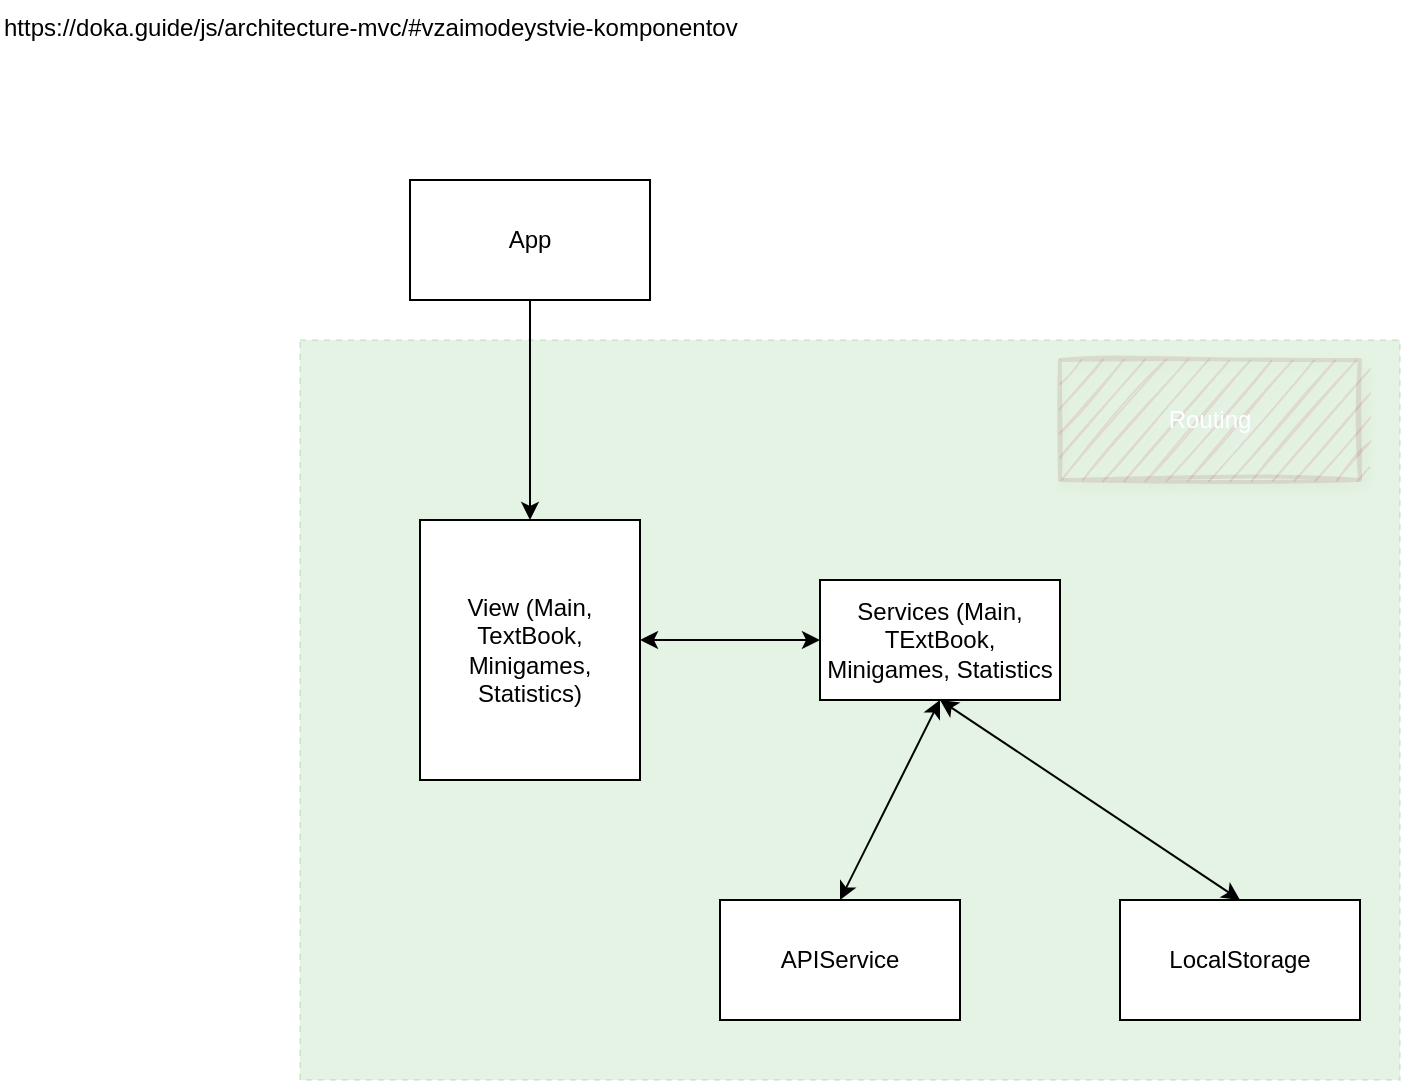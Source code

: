 <mxfile>
    <diagram id="nzRrBYbC5Guwqp7PuNBl" name="Page-1">
        <mxGraphModel dx="1693" dy="571" grid="1" gridSize="10" guides="1" tooltips="1" connect="1" arrows="1" fold="1" page="1" pageScale="1" pageWidth="850" pageHeight="1100" math="0" shadow="0">
            <root>
                <mxCell id="0"/>
                <mxCell id="1" parent="0"/>
                <mxCell id="46" value="" style="rounded=0;whiteSpace=wrap;html=1;dashed=1;fillColor=#008a00;fontColor=#ffffff;strokeColor=#005700;opacity=10;" vertex="1" parent="1">
                    <mxGeometry x="160" y="180" width="550" height="370" as="geometry"/>
                </mxCell>
                <mxCell id="4" value="View (Main, TextBook, Minigames, Statistics)" style="rounded=0;whiteSpace=wrap;html=1;" parent="1" vertex="1">
                    <mxGeometry x="220" y="270" width="110" height="130" as="geometry"/>
                </mxCell>
                <mxCell id="12" value="Services (Main, TExtBook, Minigames, Statistics" style="rounded=0;whiteSpace=wrap;html=1;" parent="1" vertex="1">
                    <mxGeometry x="420" y="300" width="120" height="60" as="geometry"/>
                </mxCell>
                <mxCell id="18" value="APIService" style="rounded=0;whiteSpace=wrap;html=1;" parent="1" vertex="1">
                    <mxGeometry x="370" y="460" width="120" height="60" as="geometry"/>
                </mxCell>
                <mxCell id="19" value="LocalStorage" style="rounded=0;whiteSpace=wrap;html=1;" parent="1" vertex="1">
                    <mxGeometry x="570" y="460" width="120" height="60" as="geometry"/>
                </mxCell>
                <mxCell id="32" value="" style="endArrow=classic;startArrow=classic;html=1;exitX=0;exitY=0.5;exitDx=0;exitDy=0;" parent="1" source="12" edge="1">
                    <mxGeometry width="50" height="50" relative="1" as="geometry">
                        <mxPoint x="110" y="400" as="sourcePoint"/>
                        <mxPoint x="330" y="330" as="targetPoint"/>
                        <Array as="points"/>
                    </mxGeometry>
                </mxCell>
                <mxCell id="33" value="App" style="rounded=0;whiteSpace=wrap;html=1;" parent="1" vertex="1">
                    <mxGeometry x="215" y="100" width="120" height="60" as="geometry"/>
                </mxCell>
                <mxCell id="34" value="" style="endArrow=classic;html=1;entryX=0.5;entryY=0;entryDx=0;entryDy=0;" parent="1" source="33" edge="1" target="4">
                    <mxGeometry width="50" height="50" relative="1" as="geometry">
                        <mxPoint x="270" y="470" as="sourcePoint"/>
                        <mxPoint x="270" y="270" as="targetPoint"/>
                    </mxGeometry>
                </mxCell>
                <UserObject label="https://doka.guide/js/architecture-mvc/#vzaimodeystvie-komponentov" link="https://doka.guide/js/architecture-mvc/#vzaimodeystvie-komponentov" id="39">
                    <mxCell style="text;whiteSpace=wrap;html=1;" parent="1" vertex="1">
                        <mxGeometry x="10" y="10" width="390" height="30" as="geometry"/>
                    </mxCell>
                </UserObject>
                <mxCell id="44" value="" style="endArrow=classic;startArrow=classic;html=1;entryX=0.5;entryY=1;entryDx=0;entryDy=0;exitX=0.5;exitY=0;exitDx=0;exitDy=0;" edge="1" parent="1" source="18" target="12">
                    <mxGeometry width="50" height="50" relative="1" as="geometry">
                        <mxPoint x="270" y="330" as="sourcePoint"/>
                        <mxPoint x="320" y="280" as="targetPoint"/>
                        <Array as="points"/>
                    </mxGeometry>
                </mxCell>
                <mxCell id="45" value="" style="endArrow=classic;startArrow=classic;html=1;entryX=0.5;entryY=1;entryDx=0;entryDy=0;exitX=0.5;exitY=0;exitDx=0;exitDy=0;" edge="1" parent="1" source="19" target="12">
                    <mxGeometry width="50" height="50" relative="1" as="geometry">
                        <mxPoint x="570" y="420" as="sourcePoint"/>
                        <mxPoint x="620" y="370" as="targetPoint"/>
                    </mxGeometry>
                </mxCell>
                <mxCell id="48" value="Routing" style="text;html=1;align=center;verticalAlign=middle;whiteSpace=wrap;rounded=0;opacity=10;strokeWidth=2;strokeColor=#6F0000;perimeterSpacing=2;shadow=1;fillColor=#a20025;fontColor=#ffffff;sketch=1;" vertex="1" parent="1">
                    <mxGeometry x="540" y="190" width="150" height="60" as="geometry"/>
                </mxCell>
            </root>
        </mxGraphModel>
    </diagram>
</mxfile>